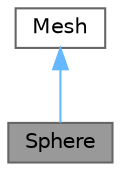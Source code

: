 digraph "Sphere"
{
 // LATEX_PDF_SIZE
  bgcolor="transparent";
  edge [fontname=Helvetica,fontsize=10,labelfontname=Helvetica,labelfontsize=10];
  node [fontname=Helvetica,fontsize=10,shape=box,height=0.2,width=0.4];
  Node1 [id="Node000001",label="Sphere",height=0.2,width=0.4,color="gray40", fillcolor="grey60", style="filled", fontcolor="black",tooltip="Class representing a sphere mesh."];
  Node2 -> Node1 [id="edge1_Node000001_Node000002",dir="back",color="steelblue1",style="solid",tooltip=" "];
  Node2 [id="Node000002",label="Mesh",height=0.2,width=0.4,color="gray40", fillcolor="white", style="filled",URL="$dc/dbe/class_mesh.html",tooltip="Represents a 3D mesh loaded from an OBJ file."];
}
